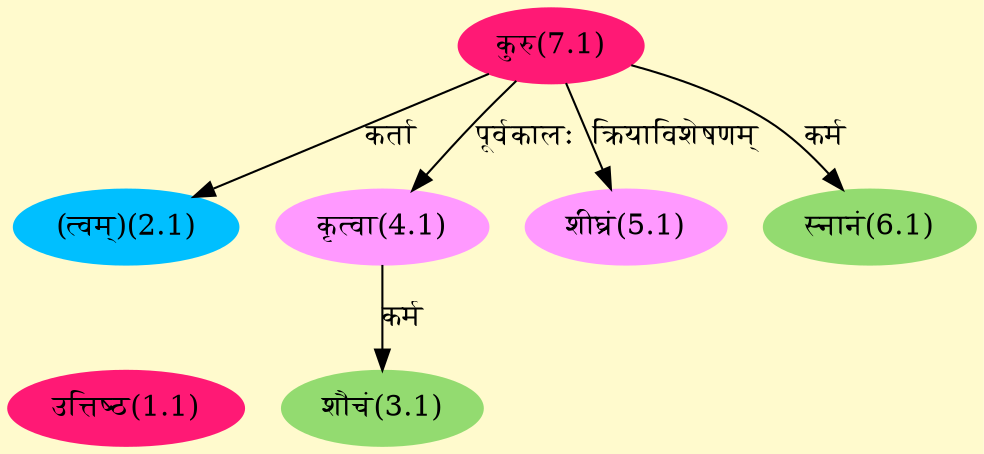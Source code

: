 digraph G{
rankdir=BT;
 compound=true;
 bgcolor="lemonchiffon1";
Node1_1 [style=filled, color="#FF1975" label = "उत्तिष्ठ(1.1)"]
Node [style=filled, color="" label = "()"]
Node2_1 [style=filled, color="#00BFFF" label = "(त्वम्)(2.1)"]
Node7_1 [style=filled, color="#FF1975" label = "कुरु(7.1)"]
Node3_1 [style=filled, color="#93DB70" label = "शौचं(3.1)"]
Node4_1 [style=filled, color="#FF99FF" label = "कृत्वा(4.1)"]
Node5_1 [style=filled, color="#FF99FF" label = "शीघ्रं(5.1)"]
Node6_1 [style=filled, color="#93DB70" label = "स्नानं(6.1)"]
/* Start of Relations section */

Node2_1 -> Node7_1 [  label="कर्ता"  dir="back" ]
Node3_1 -> Node4_1 [  label="कर्म"  dir="back" ]
Node4_1 -> Node7_1 [  label="पूर्वकालः"  dir="back" ]
Node5_1 -> Node7_1 [  label="क्रियाविशेषणम्"  dir="back" ]
Node6_1 -> Node7_1 [  label="कर्म"  dir="back" ]
}

